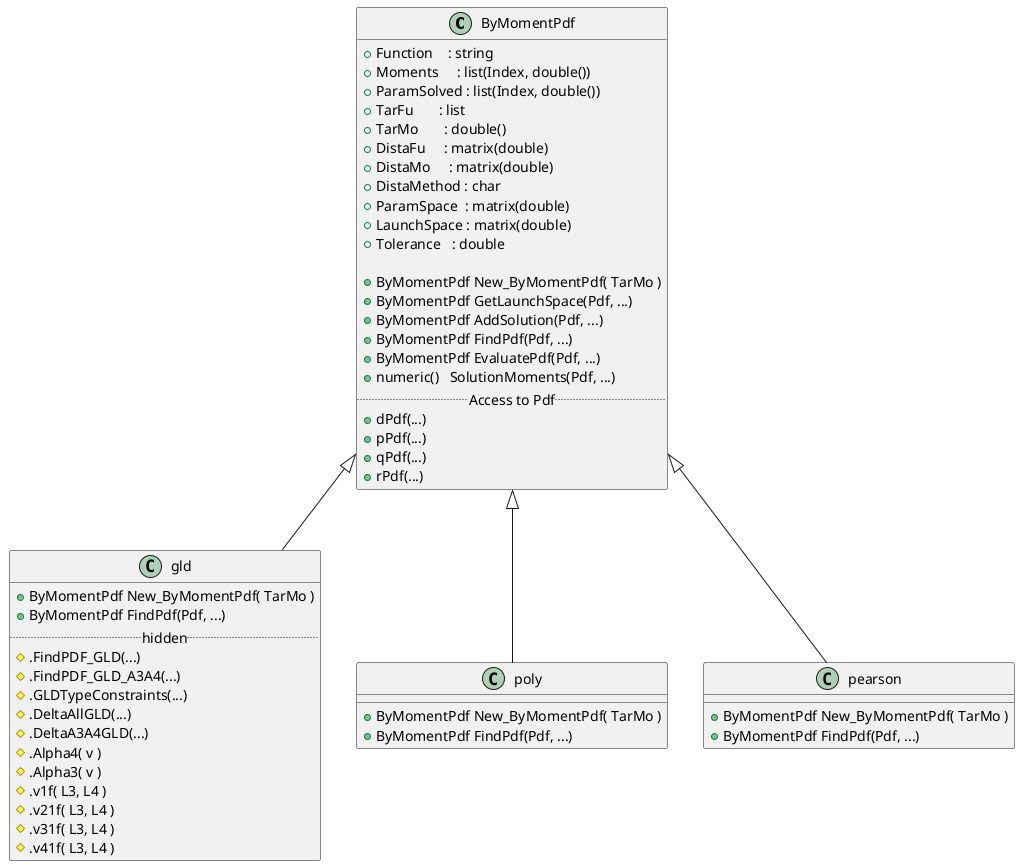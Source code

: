 @startuml
class ByMomentPdf {
  +{field} Function    : string
  +{field} Moments     : list(Index, double())
  +{field} ParamSolved : list(Index, double())
  +{field} TarFu       : list
  +{field} TarMo       : double()
  +{field} DistaFu     : matrix(double)
  +{field} DistaMo     : matrix(double)
  +{field} DistaMethod : char
  +{field} ParamSpace  : matrix(double)
  +{field} LaunchSpace : matrix(double)
  +{field} Tolerance   : double

  +ByMomentPdf New_ByMomentPdf( TarMo )
  +ByMomentPdf GetLaunchSpace(Pdf, ...)
  +ByMomentPdf AddSolution(Pdf, ...)
  +ByMomentPdf FindPdf(Pdf, ...)
  +ByMomentPdf EvaluatePdf(Pdf, ...)
  +numeric()   SolutionMoments(Pdf, ...)
  .. Access to Pdf ..
  +dPdf(...)
  +pPdf(...)
  +qPdf(...)
  +rPdf(...)
}


class gld {
  +ByMomentPdf New_ByMomentPdf( TarMo )
  +ByMomentPdf FindPdf(Pdf, ...)
  .. hidden ..
  #.FindPDF_GLD(...)
  #.FindPDF_GLD_A3A4(...)
  #.GLDTypeConstraints(...)
  #.DeltaAllGLD(...)
  #.DeltaA3A4GLD(...)
  #.Alpha4( v )
  #.Alpha3( v )
  #.v1f( L3, L4 )
  #.v21f( L3, L4 )
  #.v31f( L3, L4 )
  #.v41f( L3, L4 )
}

class poly {
  +ByMomentPdf New_ByMomentPdf( TarMo )
  +ByMomentPdf FindPdf(Pdf, ...)
}

class pearson {
  +ByMomentPdf New_ByMomentPdf( TarMo )
  +ByMomentPdf FindPdf(Pdf, ...)
}

  ByMomentPdf <|-- gld
  ByMomentPdf <|-- pearson
  ByMomentPdf <|-- poly
@enduml